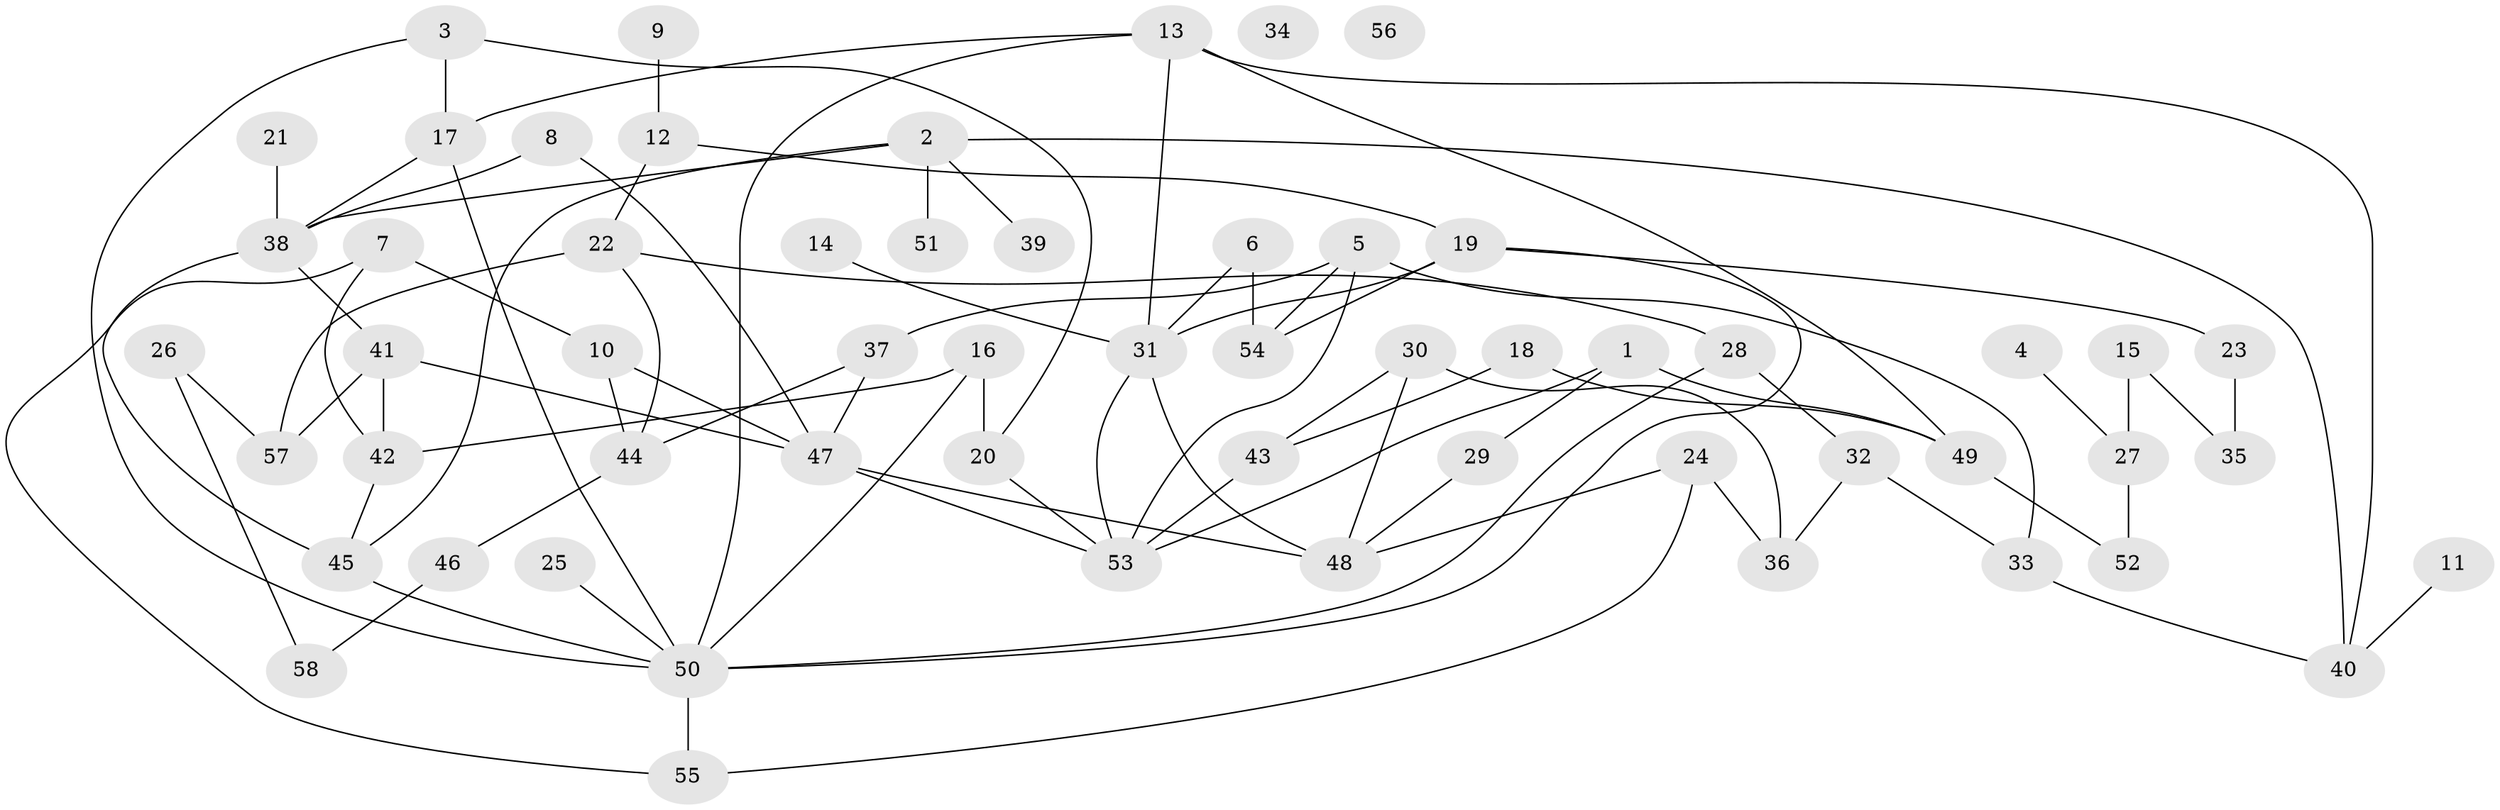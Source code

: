// coarse degree distribution, {2: 0.18181818181818182, 5: 0.12121212121212122, 4: 0.21212121212121213, 1: 0.15151515151515152, 9: 0.06060606060606061, 3: 0.15151515151515152, 6: 0.09090909090909091, 8: 0.030303030303030304}
// Generated by graph-tools (version 1.1) at 2025/35/03/04/25 23:35:49]
// undirected, 58 vertices, 88 edges
graph export_dot {
  node [color=gray90,style=filled];
  1;
  2;
  3;
  4;
  5;
  6;
  7;
  8;
  9;
  10;
  11;
  12;
  13;
  14;
  15;
  16;
  17;
  18;
  19;
  20;
  21;
  22;
  23;
  24;
  25;
  26;
  27;
  28;
  29;
  30;
  31;
  32;
  33;
  34;
  35;
  36;
  37;
  38;
  39;
  40;
  41;
  42;
  43;
  44;
  45;
  46;
  47;
  48;
  49;
  50;
  51;
  52;
  53;
  54;
  55;
  56;
  57;
  58;
  1 -- 29;
  1 -- 49;
  1 -- 53;
  2 -- 38;
  2 -- 39;
  2 -- 40;
  2 -- 45;
  2 -- 51;
  3 -- 17;
  3 -- 20;
  3 -- 50;
  4 -- 27;
  5 -- 33;
  5 -- 37;
  5 -- 53;
  5 -- 54;
  6 -- 31;
  6 -- 54;
  7 -- 10;
  7 -- 42;
  7 -- 55;
  8 -- 38;
  8 -- 47;
  9 -- 12;
  10 -- 44;
  10 -- 47;
  11 -- 40;
  12 -- 19;
  12 -- 22;
  13 -- 17;
  13 -- 31;
  13 -- 40;
  13 -- 49;
  13 -- 50;
  14 -- 31;
  15 -- 27;
  15 -- 35;
  16 -- 20;
  16 -- 42;
  16 -- 50;
  17 -- 38;
  17 -- 50;
  18 -- 43;
  18 -- 49;
  19 -- 23;
  19 -- 31;
  19 -- 50;
  19 -- 54;
  20 -- 53;
  21 -- 38;
  22 -- 28;
  22 -- 44;
  22 -- 57;
  23 -- 35;
  24 -- 36;
  24 -- 48;
  24 -- 55;
  25 -- 50;
  26 -- 57;
  26 -- 58;
  27 -- 52;
  28 -- 32;
  28 -- 50;
  29 -- 48;
  30 -- 36;
  30 -- 43;
  30 -- 48;
  31 -- 48;
  31 -- 53;
  32 -- 33;
  32 -- 36;
  33 -- 40;
  37 -- 44;
  37 -- 47;
  38 -- 41;
  38 -- 45;
  41 -- 42;
  41 -- 47;
  41 -- 57;
  42 -- 45;
  43 -- 53;
  44 -- 46;
  45 -- 50;
  46 -- 58;
  47 -- 48;
  47 -- 53;
  49 -- 52;
  50 -- 55;
}
